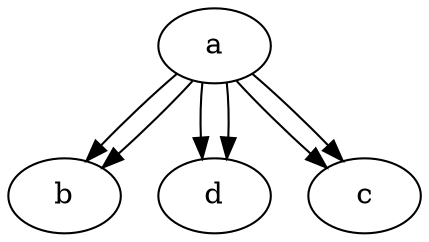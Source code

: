 digraph OUTPUTOutput {
  a  [Weight=1,Start=0,Processor=1];
  b  [Weight=5,Start=2,Processor=1];
  d  [Weight=7,Start=12,Processor=1];
  a->b  [Weight=5];
  a->c  [Weight=6];
  a->d  [Weight=3];
  c  [Weight=6,Start=0,Processor=1];
  a->b  [Weight=5];
  a->c  [Weight=6];
  a->d  [Weight=3];
}